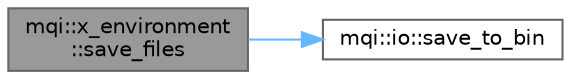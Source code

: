 digraph "mqi::x_environment::save_files"
{
 // LATEX_PDF_SIZE
  bgcolor="transparent";
  edge [fontname=Helvetica,fontsize=10,labelfontname=Helvetica,labelfontsize=10];
  node [fontname=Helvetica,fontsize=10,shape=box,height=0.2,width=0.4];
  rankdir="LR";
  Node1 [id="Node000001",label="mqi::x_environment\l::save_files",height=0.2,width=0.4,color="gray40", fillcolor="grey60", style="filled", fontcolor="black",tooltip="Saves the simulation results to binary files."];
  Node1 -> Node2 [id="edge1_Node000001_Node000002",color="steelblue1",style="solid",tooltip=" "];
  Node2 [id="Node000002",label="mqi::io::save_to_bin",height=0.2,width=0.4,color="grey40", fillcolor="white", style="filled",URL="$namespacemqi_1_1io.html#a3d7d08b8b674430cce1d0a3d63b426f1",tooltip="Saves sparse scorer data to separate binary files."];
}
